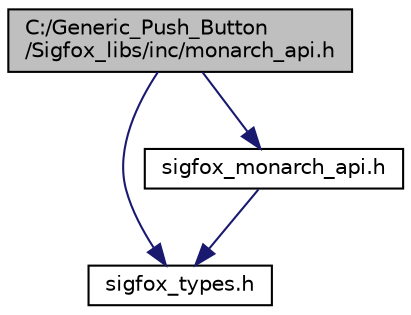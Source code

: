 digraph "C:/Generic_Push_Button/Sigfox_libs/inc/monarch_api.h"
{
 // LATEX_PDF_SIZE
  edge [fontname="Helvetica",fontsize="10",labelfontname="Helvetica",labelfontsize="10"];
  node [fontname="Helvetica",fontsize="10",shape=record];
  Node1 [label="C:/Generic_Push_Button\l/Sigfox_libs/inc/monarch_api.h",height=0.2,width=0.4,color="black", fillcolor="grey75", style="filled", fontcolor="black",tooltip="Sigfox manufacturer functions."];
  Node1 -> Node2 [color="midnightblue",fontsize="10",style="solid",fontname="Helvetica"];
  Node2 [label="sigfox_types.h",height=0.2,width=0.4,color="black", fillcolor="white", style="filled",URL="$sigfox__types_8h.html",tooltip="Sigfox types definition."];
  Node1 -> Node3 [color="midnightblue",fontsize="10",style="solid",fontname="Helvetica"];
  Node3 [label="sigfox_monarch_api.h",height=0.2,width=0.4,color="black", fillcolor="white", style="filled",URL="$sigfox__monarch__api_8h.html",tooltip="Sigfox user functions."];
  Node3 -> Node2 [color="midnightblue",fontsize="10",style="solid",fontname="Helvetica"];
}
